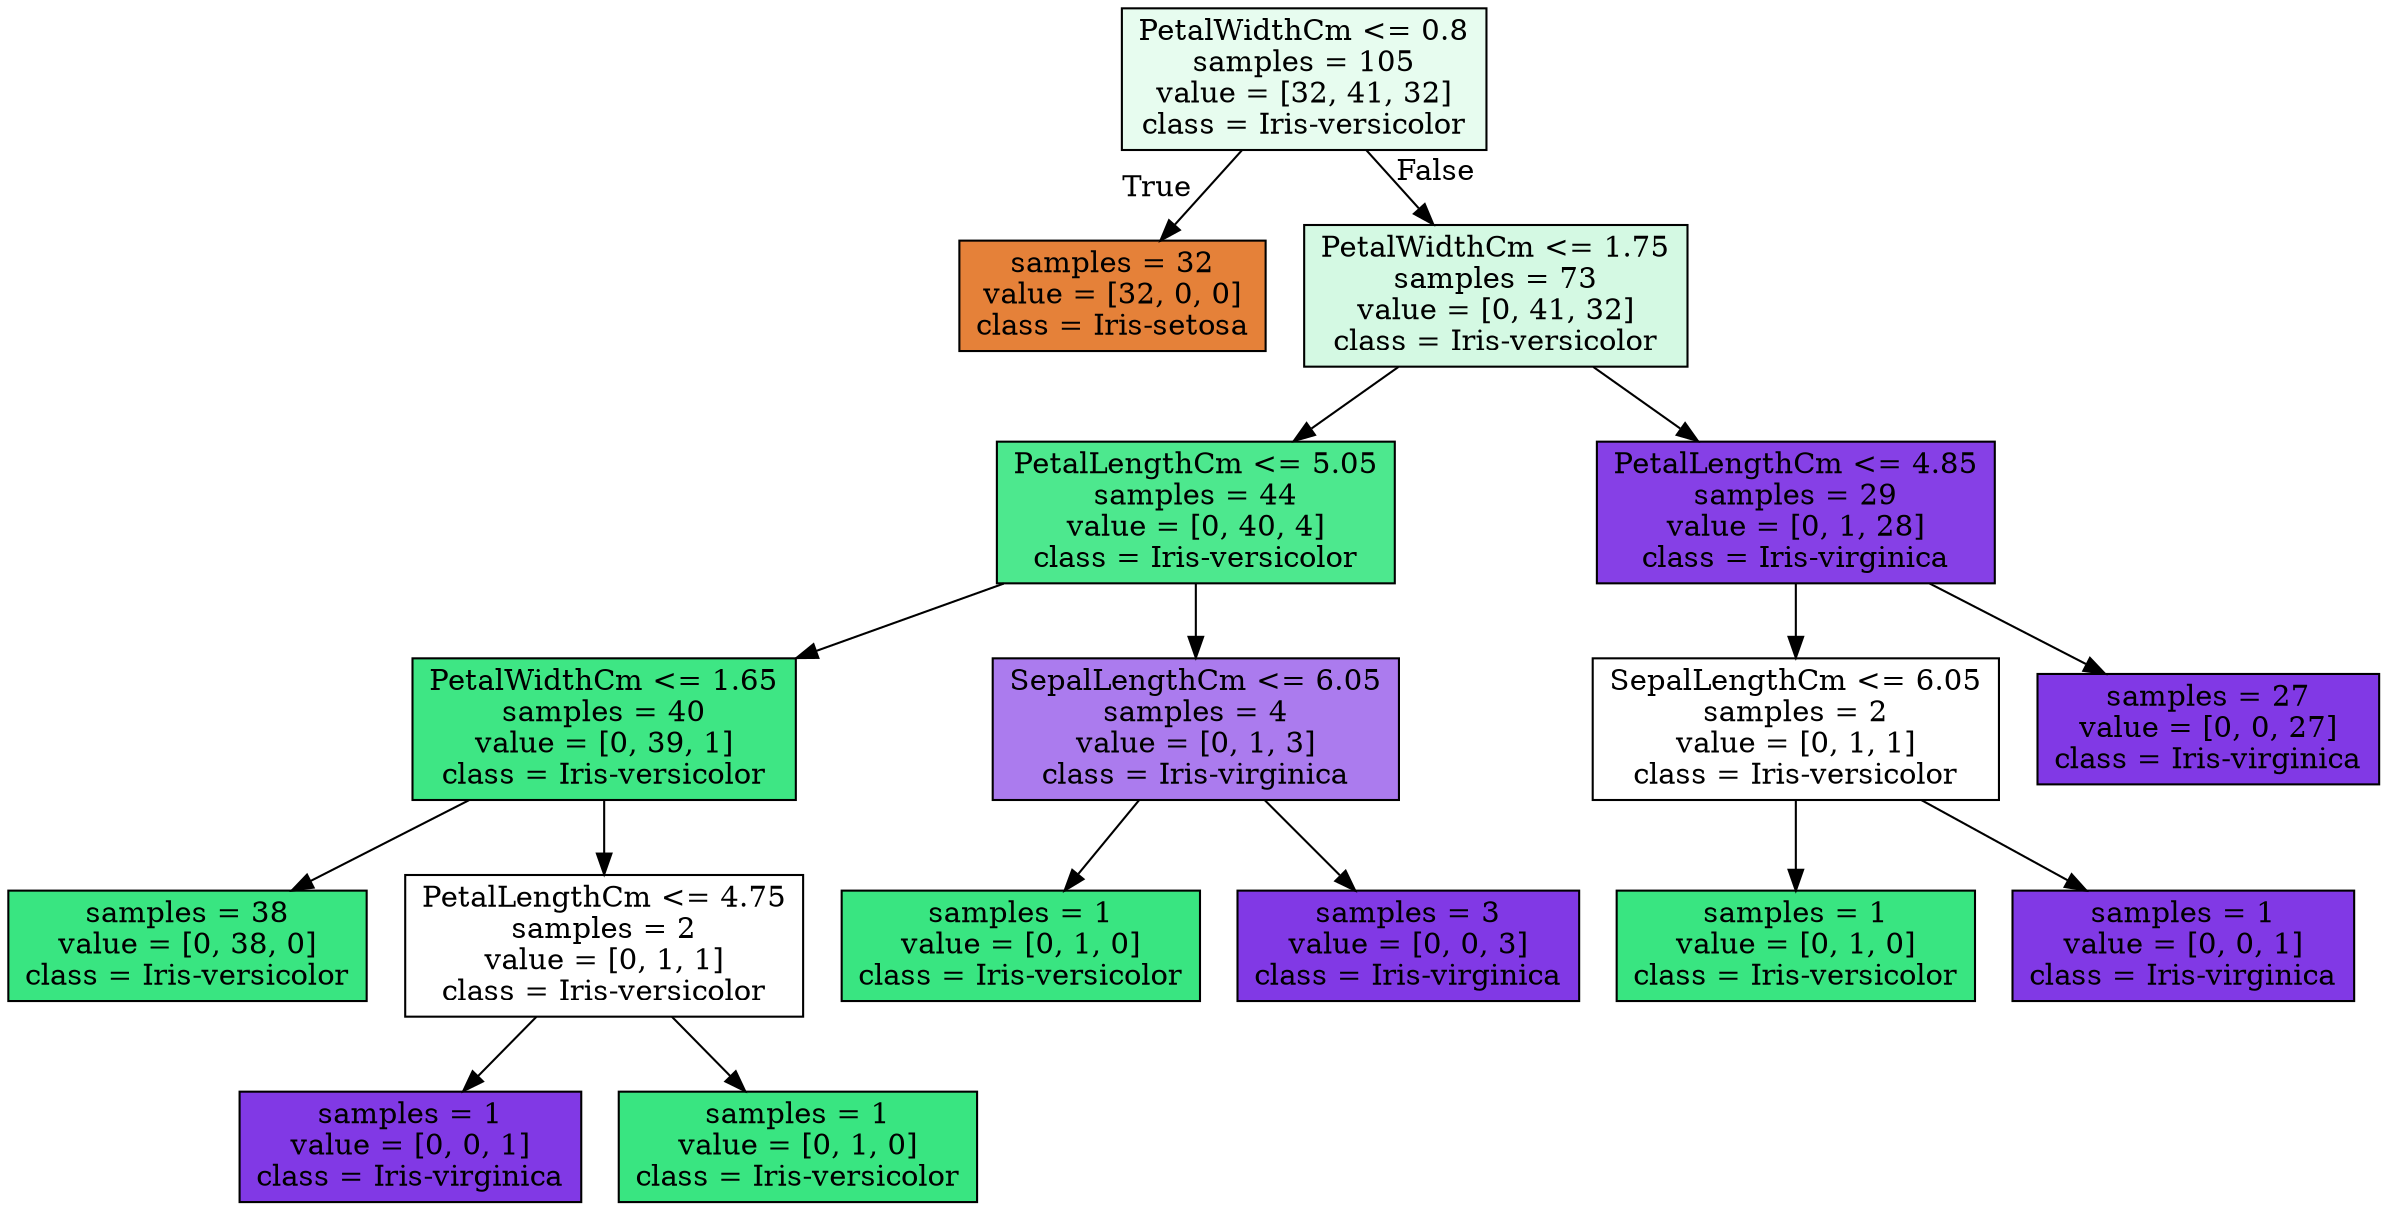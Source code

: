 digraph Tree {
node [shape=box, style="filled", color="black"] ;
0 [label="PetalWidthCm <= 0.8\nsamples = 105\nvalue = [32, 41, 32]\nclass = Iris-versicolor", fillcolor="#e7fcef"] ;
1 [label="samples = 32\nvalue = [32, 0, 0]\nclass = Iris-setosa", fillcolor="#e58139"] ;
0 -> 1 [labeldistance=2.5, labelangle=45, headlabel="True"] ;
2 [label="PetalWidthCm <= 1.75\nsamples = 73\nvalue = [0, 41, 32]\nclass = Iris-versicolor", fillcolor="#d4f9e3"] ;
0 -> 2 [labeldistance=2.5, labelangle=-45, headlabel="False"] ;
3 [label="PetalLengthCm <= 5.05\nsamples = 44\nvalue = [0, 40, 4]\nclass = Iris-versicolor", fillcolor="#4de88e"] ;
2 -> 3 ;
4 [label="PetalWidthCm <= 1.65\nsamples = 40\nvalue = [0, 39, 1]\nclass = Iris-versicolor", fillcolor="#3ee684"] ;
3 -> 4 ;
5 [label="samples = 38\nvalue = [0, 38, 0]\nclass = Iris-versicolor", fillcolor="#39e581"] ;
4 -> 5 ;
6 [label="PetalLengthCm <= 4.75\nsamples = 2\nvalue = [0, 1, 1]\nclass = Iris-versicolor", fillcolor="#ffffff"] ;
4 -> 6 ;
7 [label="samples = 1\nvalue = [0, 0, 1]\nclass = Iris-virginica", fillcolor="#8139e5"] ;
6 -> 7 ;
8 [label="samples = 1\nvalue = [0, 1, 0]\nclass = Iris-versicolor", fillcolor="#39e581"] ;
6 -> 8 ;
9 [label="SepalLengthCm <= 6.05\nsamples = 4\nvalue = [0, 1, 3]\nclass = Iris-virginica", fillcolor="#ab7bee"] ;
3 -> 9 ;
10 [label="samples = 1\nvalue = [0, 1, 0]\nclass = Iris-versicolor", fillcolor="#39e581"] ;
9 -> 10 ;
11 [label="samples = 3\nvalue = [0, 0, 3]\nclass = Iris-virginica", fillcolor="#8139e5"] ;
9 -> 11 ;
12 [label="PetalLengthCm <= 4.85\nsamples = 29\nvalue = [0, 1, 28]\nclass = Iris-virginica", fillcolor="#8640e6"] ;
2 -> 12 ;
13 [label="SepalLengthCm <= 6.05\nsamples = 2\nvalue = [0, 1, 1]\nclass = Iris-versicolor", fillcolor="#ffffff"] ;
12 -> 13 ;
14 [label="samples = 1\nvalue = [0, 1, 0]\nclass = Iris-versicolor", fillcolor="#39e581"] ;
13 -> 14 ;
15 [label="samples = 1\nvalue = [0, 0, 1]\nclass = Iris-virginica", fillcolor="#8139e5"] ;
13 -> 15 ;
16 [label="samples = 27\nvalue = [0, 0, 27]\nclass = Iris-virginica", fillcolor="#8139e5"] ;
12 -> 16 ;
}
